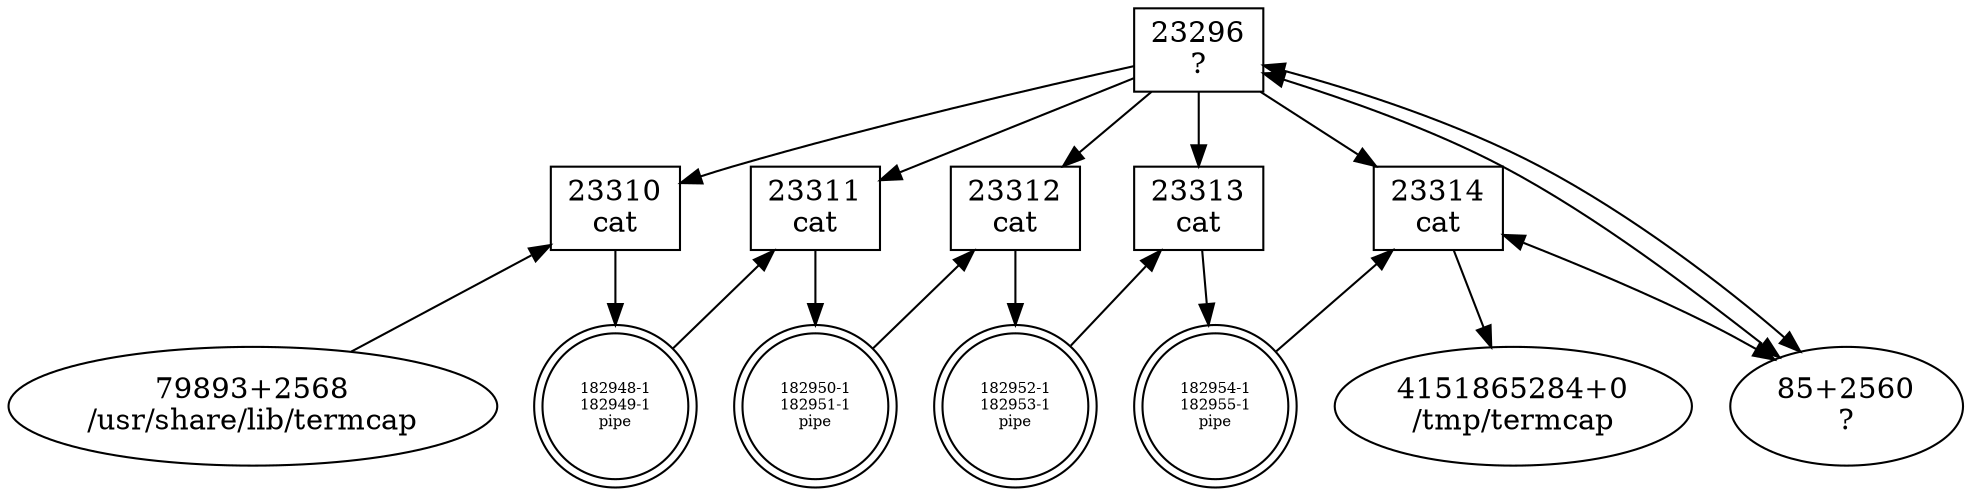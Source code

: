digraph g {
	node [label="\N", fontsize=14, fontname="Times-Roman", fontcolor=black, shape=box, color=black, width="0.5"];
	edge [fontsize=14, fontname="Times-Roman", fontcolor=black, color=black];
	graph [bb="0,0,740,222"];
	23296 [label="23296\n?", width="0.69", pname="?", kind=proc, pos="463,202", height="0.56"];
	"182948-1" [label="182948-1\n182949-1\npipe", fontsize=7, shape=doublecircle, width="0.97", kind=file, fname=pipe, subkind=pipe, pos="209,35", height="0.97"];
	23310 [label="23310\ncat", width="0.69", pname=cat, kind=proc, pos="209,126", height="0.56"];
	"182950-1" [label="182950-1\n182951-1\npipe", fontsize=7, shape=doublecircle, width="0.97", kind=file, fname=pipe, subkind=pipe, pos="297,35", height="0.97"];
	23311 [label="23311\ncat", width="0.67", pname=cat, kind=proc, pos="297,126", height="0.56"];
	"182952-1" [label="182952-1\n182953-1\npipe", fontsize=7, shape=doublecircle, width="0.97", kind=file, fname=pipe, subkind=pipe, pos="385,35", height="0.97"];
	23312 [label="23312\ncat", width="0.69", pname=cat, kind=proc, pos="385,126", height="0.56"];
	"182954-1" [label="182954-1\n182955-1\npipe", fontsize=7, shape=doublecircle, width="0.97", kind=file, fname=pipe, subkind=pipe, pos="473,35", height="0.97"];
	23313 [label="23313\ncat", width="0.69", pname=cat, kind=proc, pos="463,126", height="0.56"];
	"79893+2568" [label="79893+2568\n/usr/share/lib/termcap", shape=ellipse, width="2.17", kind=file, fname="/usr/share/lib/termcap", pos="78,35", height="0.79"];
	"85+2560" [label="85+2560\n?", shape=ellipse, width="1.14", kind=file, fname="?", pos="699,35", height="0.79"];
	23314 [label="23314\ncat", width="0.69", pname=cat, kind=proc, pos="560,126", height="0.56"];
	"4151865284+0" [label="4151865284+0\n/tmp/termcap", shape=ellipse, width="1.58", kind=file, fname="/tmp/termcap", pos="583,35", height="0.79"];
	23296 -> 23310 [pos="e,234,135 438,196 400,186 326,166 264,146 257,144 250,141 243,139"];
	23296 -> 23311 [pos="e,321,137 438,190 409,177 362,156 330,141"];
	23311 -> "182948-1" [dir=back, pos="s,277,106 270,99 258,87 245,72 234,60"];
	23310 -> "182948-1" [dir=forward, pos="e,209,70 209,106 209,98 209,89 209,80"];
	23296 -> 23312 [pos="e,406,146 442,182 433,173 423,163 413,153"];
	23312 -> "182952-1" [dir=forward, pos="e,385,70 385,106 385,98 385,89 385,80"];
	23312 -> "182950-1" [dir=back, pos="s,365,106 358,99 347,87 333,72 322,60"];
	23296 -> 23313 [pos="e,463,146 463,182 463,174 463,165 463,156"];
	23313 -> "182954-1" [dir=forward, pos="e,469,70 465,106 466,98 467,89 468,80"];
	23311 -> "182950-1" [dir=forward, pos="e,297,70 297,106 297,98 297,89 297,80"];
	23310 -> "79893+2568" [dir=back, pos="s,184,108 175,102 157,90 134,74 115,60"];
	23296 -> "85+2560" [dir=both, pos="s,488,197 e,674,58 498,194 533,182 548,173 585,146 616,123 646,90 667,66"];
	23296 -> 23314 [pos="e,535,146 488,182 500,173 515,162 527,152"];
	23314 -> "85+2560" [dir=both, pos="s,585,110 e,670,55 594,105 611,94 631,82 649,70 653,67 658,64 662,61"];
	23314 -> "182954-1" [dir=back, pos="s,541,106 534,99 522,87 508,72 497,60"];
	23296 -> "85+2560" [dir=both, pos="s,488,201 e,685,62 498,198 549,184 563,175 603,146 632,124 660,93 679,70"];
	23314 -> "4151865284+0" [dir=forward, pos="e,576,63 565,106 567,96 570,84 573,73"];
	23313 -> "182952-1" [dir=back, pos="s,446,106 439,98 429,87 418,73 408,62"];
}

